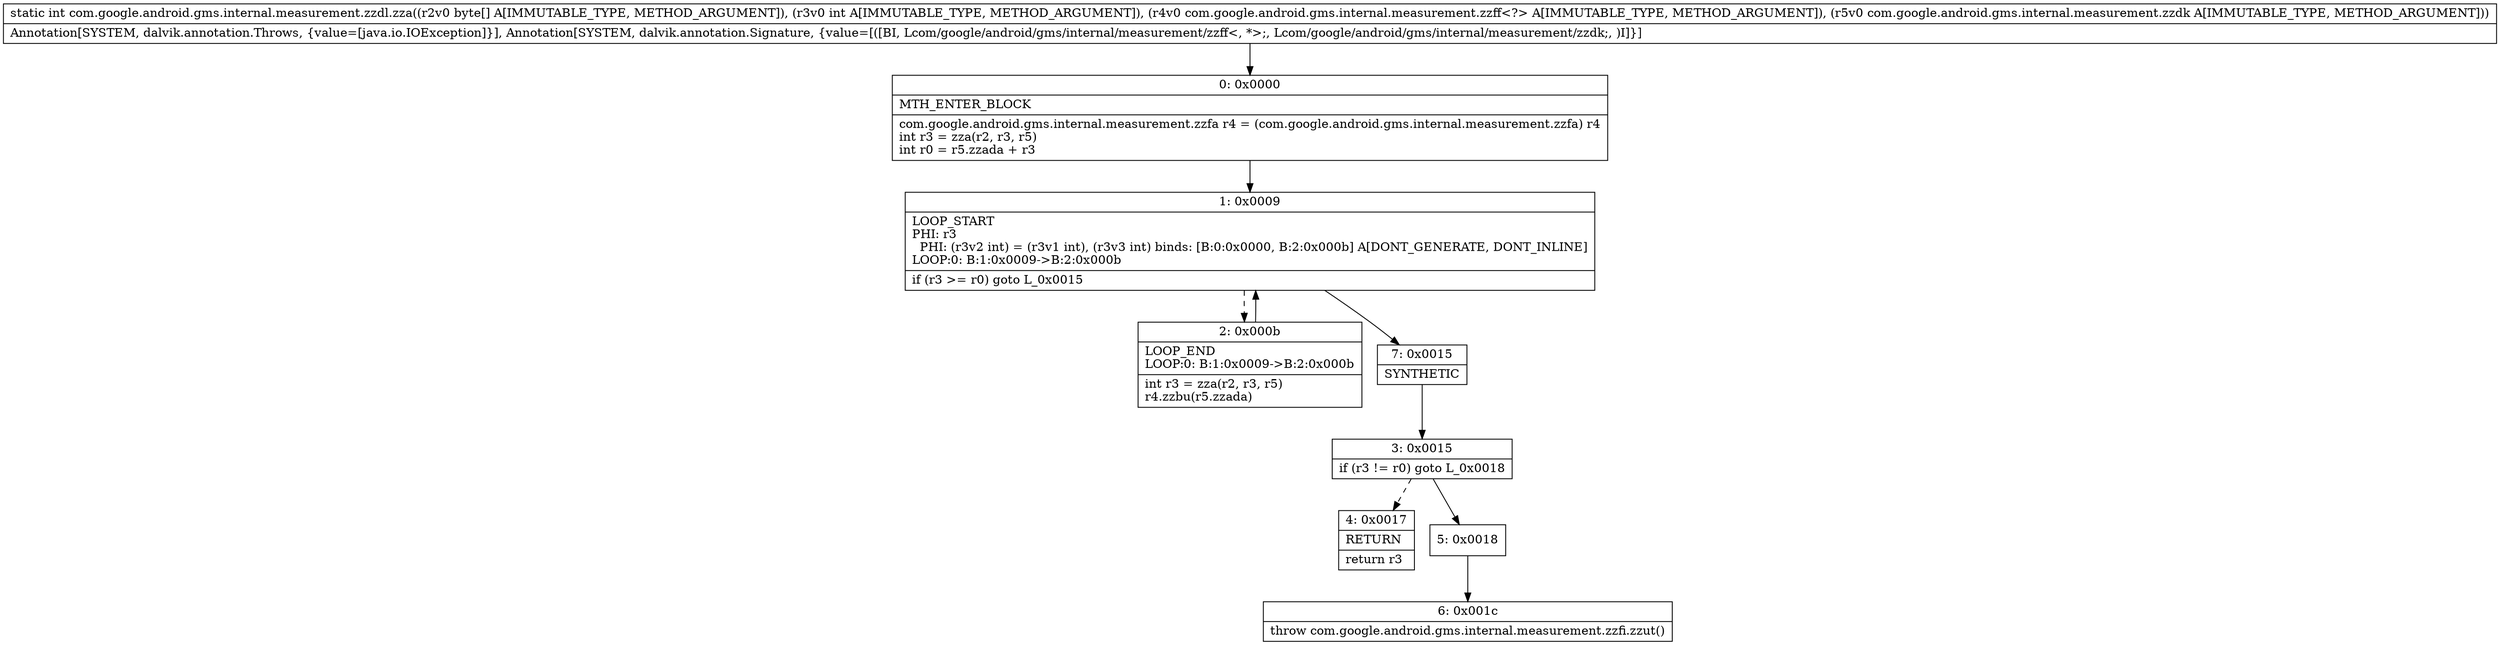digraph "CFG forcom.google.android.gms.internal.measurement.zzdl.zza([BILcom\/google\/android\/gms\/internal\/measurement\/zzff;Lcom\/google\/android\/gms\/internal\/measurement\/zzdk;)I" {
Node_0 [shape=record,label="{0\:\ 0x0000|MTH_ENTER_BLOCK\l|com.google.android.gms.internal.measurement.zzfa r4 = (com.google.android.gms.internal.measurement.zzfa) r4\lint r3 = zza(r2, r3, r5)\lint r0 = r5.zzada + r3\l}"];
Node_1 [shape=record,label="{1\:\ 0x0009|LOOP_START\lPHI: r3 \l  PHI: (r3v2 int) = (r3v1 int), (r3v3 int) binds: [B:0:0x0000, B:2:0x000b] A[DONT_GENERATE, DONT_INLINE]\lLOOP:0: B:1:0x0009\-\>B:2:0x000b\l|if (r3 \>= r0) goto L_0x0015\l}"];
Node_2 [shape=record,label="{2\:\ 0x000b|LOOP_END\lLOOP:0: B:1:0x0009\-\>B:2:0x000b\l|int r3 = zza(r2, r3, r5)\lr4.zzbu(r5.zzada)\l}"];
Node_3 [shape=record,label="{3\:\ 0x0015|if (r3 != r0) goto L_0x0018\l}"];
Node_4 [shape=record,label="{4\:\ 0x0017|RETURN\l|return r3\l}"];
Node_5 [shape=record,label="{5\:\ 0x0018}"];
Node_6 [shape=record,label="{6\:\ 0x001c|throw com.google.android.gms.internal.measurement.zzfi.zzut()\l}"];
Node_7 [shape=record,label="{7\:\ 0x0015|SYNTHETIC\l}"];
MethodNode[shape=record,label="{static int com.google.android.gms.internal.measurement.zzdl.zza((r2v0 byte[] A[IMMUTABLE_TYPE, METHOD_ARGUMENT]), (r3v0 int A[IMMUTABLE_TYPE, METHOD_ARGUMENT]), (r4v0 com.google.android.gms.internal.measurement.zzff\<?\> A[IMMUTABLE_TYPE, METHOD_ARGUMENT]), (r5v0 com.google.android.gms.internal.measurement.zzdk A[IMMUTABLE_TYPE, METHOD_ARGUMENT]))  | Annotation[SYSTEM, dalvik.annotation.Throws, \{value=[java.io.IOException]\}], Annotation[SYSTEM, dalvik.annotation.Signature, \{value=[([BI, Lcom\/google\/android\/gms\/internal\/measurement\/zzff\<, *\>;, Lcom\/google\/android\/gms\/internal\/measurement\/zzdk;, )I]\}]\l}"];
MethodNode -> Node_0;
Node_0 -> Node_1;
Node_1 -> Node_2[style=dashed];
Node_1 -> Node_7;
Node_2 -> Node_1;
Node_3 -> Node_4[style=dashed];
Node_3 -> Node_5;
Node_5 -> Node_6;
Node_7 -> Node_3;
}

